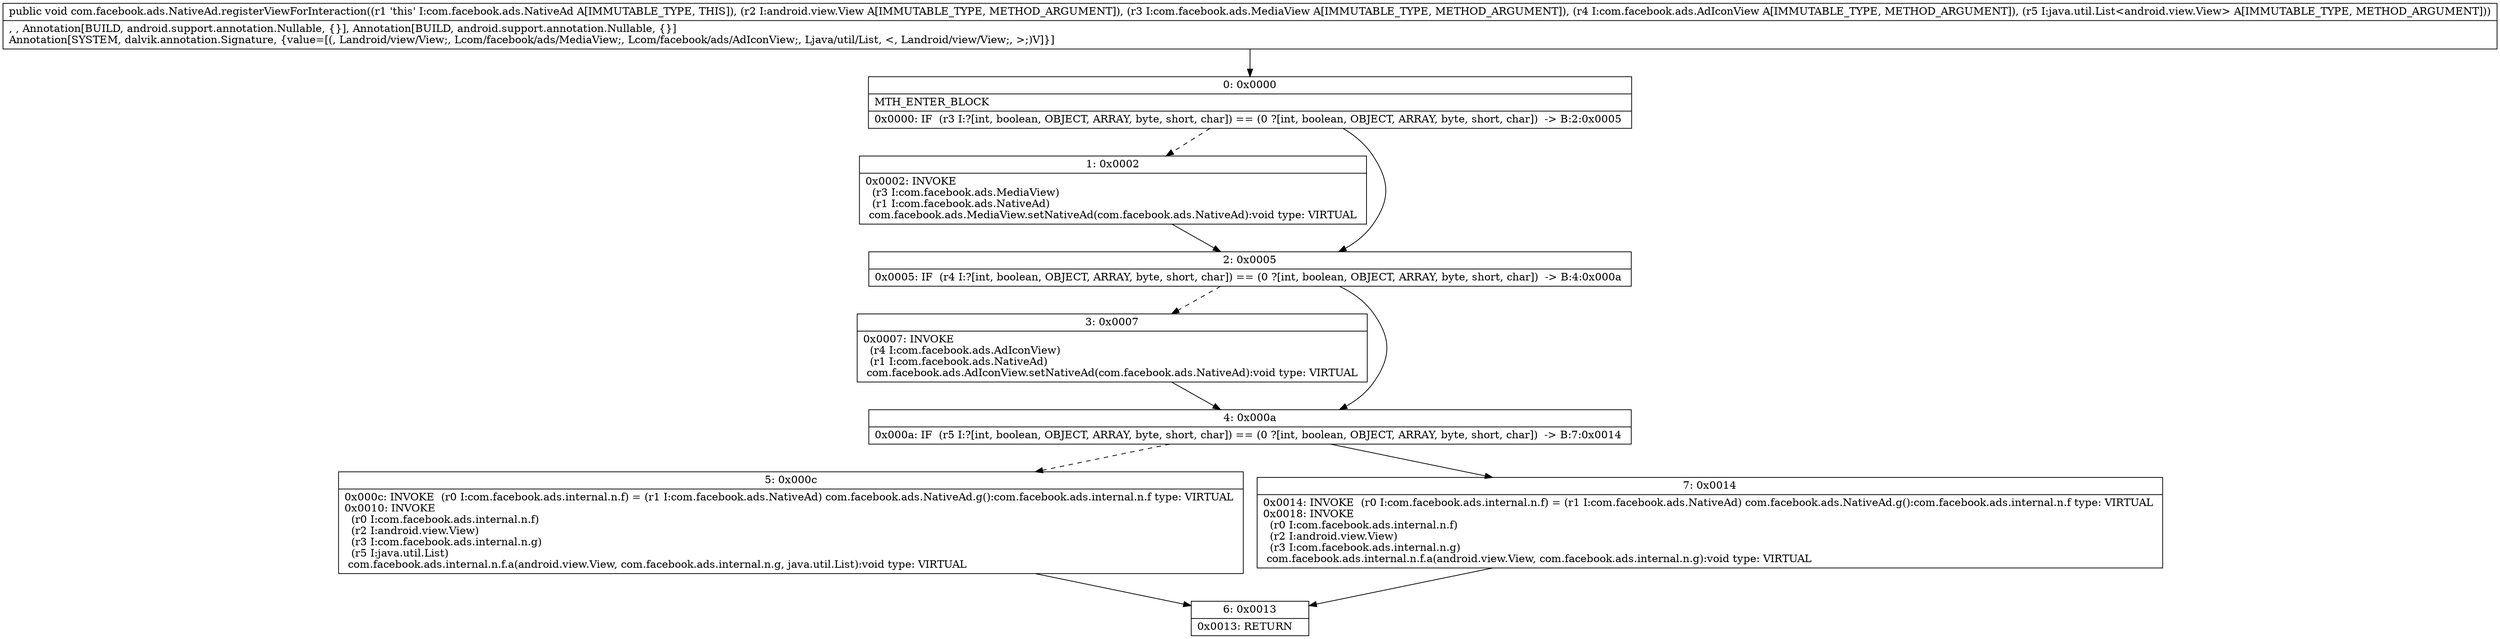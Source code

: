 digraph "CFG forcom.facebook.ads.NativeAd.registerViewForInteraction(Landroid\/view\/View;Lcom\/facebook\/ads\/MediaView;Lcom\/facebook\/ads\/AdIconView;Ljava\/util\/List;)V" {
Node_0 [shape=record,label="{0\:\ 0x0000|MTH_ENTER_BLOCK\l|0x0000: IF  (r3 I:?[int, boolean, OBJECT, ARRAY, byte, short, char]) == (0 ?[int, boolean, OBJECT, ARRAY, byte, short, char])  \-\> B:2:0x0005 \l}"];
Node_1 [shape=record,label="{1\:\ 0x0002|0x0002: INVOKE  \l  (r3 I:com.facebook.ads.MediaView)\l  (r1 I:com.facebook.ads.NativeAd)\l com.facebook.ads.MediaView.setNativeAd(com.facebook.ads.NativeAd):void type: VIRTUAL \l}"];
Node_2 [shape=record,label="{2\:\ 0x0005|0x0005: IF  (r4 I:?[int, boolean, OBJECT, ARRAY, byte, short, char]) == (0 ?[int, boolean, OBJECT, ARRAY, byte, short, char])  \-\> B:4:0x000a \l}"];
Node_3 [shape=record,label="{3\:\ 0x0007|0x0007: INVOKE  \l  (r4 I:com.facebook.ads.AdIconView)\l  (r1 I:com.facebook.ads.NativeAd)\l com.facebook.ads.AdIconView.setNativeAd(com.facebook.ads.NativeAd):void type: VIRTUAL \l}"];
Node_4 [shape=record,label="{4\:\ 0x000a|0x000a: IF  (r5 I:?[int, boolean, OBJECT, ARRAY, byte, short, char]) == (0 ?[int, boolean, OBJECT, ARRAY, byte, short, char])  \-\> B:7:0x0014 \l}"];
Node_5 [shape=record,label="{5\:\ 0x000c|0x000c: INVOKE  (r0 I:com.facebook.ads.internal.n.f) = (r1 I:com.facebook.ads.NativeAd) com.facebook.ads.NativeAd.g():com.facebook.ads.internal.n.f type: VIRTUAL \l0x0010: INVOKE  \l  (r0 I:com.facebook.ads.internal.n.f)\l  (r2 I:android.view.View)\l  (r3 I:com.facebook.ads.internal.n.g)\l  (r5 I:java.util.List)\l com.facebook.ads.internal.n.f.a(android.view.View, com.facebook.ads.internal.n.g, java.util.List):void type: VIRTUAL \l}"];
Node_6 [shape=record,label="{6\:\ 0x0013|0x0013: RETURN   \l}"];
Node_7 [shape=record,label="{7\:\ 0x0014|0x0014: INVOKE  (r0 I:com.facebook.ads.internal.n.f) = (r1 I:com.facebook.ads.NativeAd) com.facebook.ads.NativeAd.g():com.facebook.ads.internal.n.f type: VIRTUAL \l0x0018: INVOKE  \l  (r0 I:com.facebook.ads.internal.n.f)\l  (r2 I:android.view.View)\l  (r3 I:com.facebook.ads.internal.n.g)\l com.facebook.ads.internal.n.f.a(android.view.View, com.facebook.ads.internal.n.g):void type: VIRTUAL \l}"];
MethodNode[shape=record,label="{public void com.facebook.ads.NativeAd.registerViewForInteraction((r1 'this' I:com.facebook.ads.NativeAd A[IMMUTABLE_TYPE, THIS]), (r2 I:android.view.View A[IMMUTABLE_TYPE, METHOD_ARGUMENT]), (r3 I:com.facebook.ads.MediaView A[IMMUTABLE_TYPE, METHOD_ARGUMENT]), (r4 I:com.facebook.ads.AdIconView A[IMMUTABLE_TYPE, METHOD_ARGUMENT]), (r5 I:java.util.List\<android.view.View\> A[IMMUTABLE_TYPE, METHOD_ARGUMENT]))  | , , Annotation[BUILD, android.support.annotation.Nullable, \{\}], Annotation[BUILD, android.support.annotation.Nullable, \{\}]\lAnnotation[SYSTEM, dalvik.annotation.Signature, \{value=[(, Landroid\/view\/View;, Lcom\/facebook\/ads\/MediaView;, Lcom\/facebook\/ads\/AdIconView;, Ljava\/util\/List, \<, Landroid\/view\/View;, \>;)V]\}]\l}"];
MethodNode -> Node_0;
Node_0 -> Node_1[style=dashed];
Node_0 -> Node_2;
Node_1 -> Node_2;
Node_2 -> Node_3[style=dashed];
Node_2 -> Node_4;
Node_3 -> Node_4;
Node_4 -> Node_5[style=dashed];
Node_4 -> Node_7;
Node_5 -> Node_6;
Node_7 -> Node_6;
}

